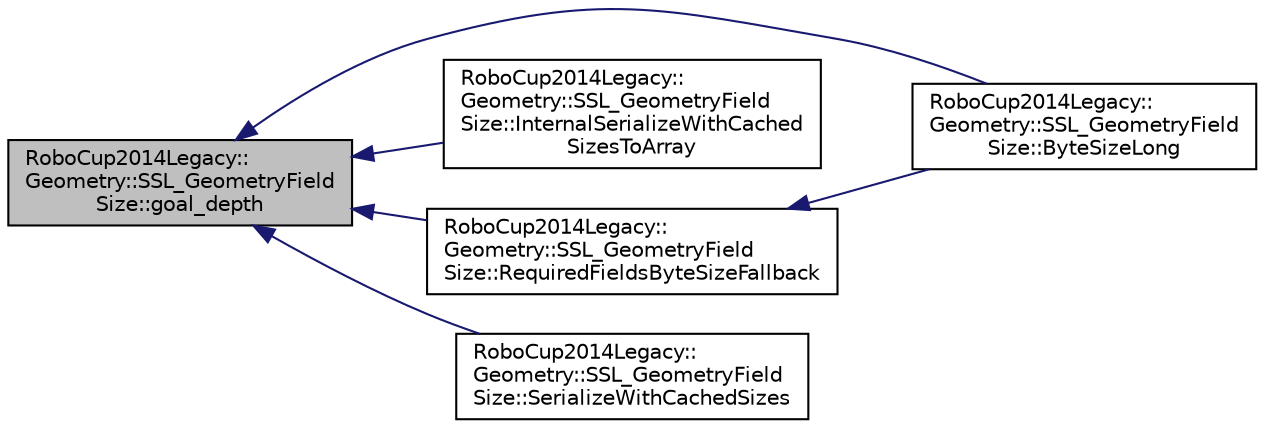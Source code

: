 digraph "RoboCup2014Legacy::Geometry::SSL_GeometryFieldSize::goal_depth"
{
 // INTERACTIVE_SVG=YES
  edge [fontname="Helvetica",fontsize="10",labelfontname="Helvetica",labelfontsize="10"];
  node [fontname="Helvetica",fontsize="10",shape=record];
  rankdir="LR";
  Node1 [label="RoboCup2014Legacy::\lGeometry::SSL_GeometryField\lSize::goal_depth",height=0.2,width=0.4,color="black", fillcolor="grey75", style="filled", fontcolor="black"];
  Node1 -> Node2 [dir="back",color="midnightblue",fontsize="10",style="solid",fontname="Helvetica"];
  Node2 [label="RoboCup2014Legacy::\lGeometry::SSL_GeometryField\lSize::ByteSizeLong",height=0.2,width=0.4,color="black", fillcolor="white", style="filled",URL="$d5/d4b/class_robo_cup2014_legacy_1_1_geometry_1_1_s_s_l___geometry_field_size.html#af750910b0fc119c3c8a9d293877ff401"];
  Node1 -> Node3 [dir="back",color="midnightblue",fontsize="10",style="solid",fontname="Helvetica"];
  Node3 [label="RoboCup2014Legacy::\lGeometry::SSL_GeometryField\lSize::InternalSerializeWithCached\lSizesToArray",height=0.2,width=0.4,color="black", fillcolor="white", style="filled",URL="$d5/d4b/class_robo_cup2014_legacy_1_1_geometry_1_1_s_s_l___geometry_field_size.html#a67eb13d2bb08ba0f1a26c86e9520ac6c"];
  Node1 -> Node4 [dir="back",color="midnightblue",fontsize="10",style="solid",fontname="Helvetica"];
  Node4 [label="RoboCup2014Legacy::\lGeometry::SSL_GeometryField\lSize::RequiredFieldsByteSizeFallback",height=0.2,width=0.4,color="black", fillcolor="white", style="filled",URL="$d5/d4b/class_robo_cup2014_legacy_1_1_geometry_1_1_s_s_l___geometry_field_size.html#abf6b94326f5d2d21ba6e5943ba9afd70"];
  Node4 -> Node2 [dir="back",color="midnightblue",fontsize="10",style="solid",fontname="Helvetica"];
  Node1 -> Node5 [dir="back",color="midnightblue",fontsize="10",style="solid",fontname="Helvetica"];
  Node5 [label="RoboCup2014Legacy::\lGeometry::SSL_GeometryField\lSize::SerializeWithCachedSizes",height=0.2,width=0.4,color="black", fillcolor="white", style="filled",URL="$d5/d4b/class_robo_cup2014_legacy_1_1_geometry_1_1_s_s_l___geometry_field_size.html#a05687fe1250b8edb04dd2dccbf62a9d1"];
}
